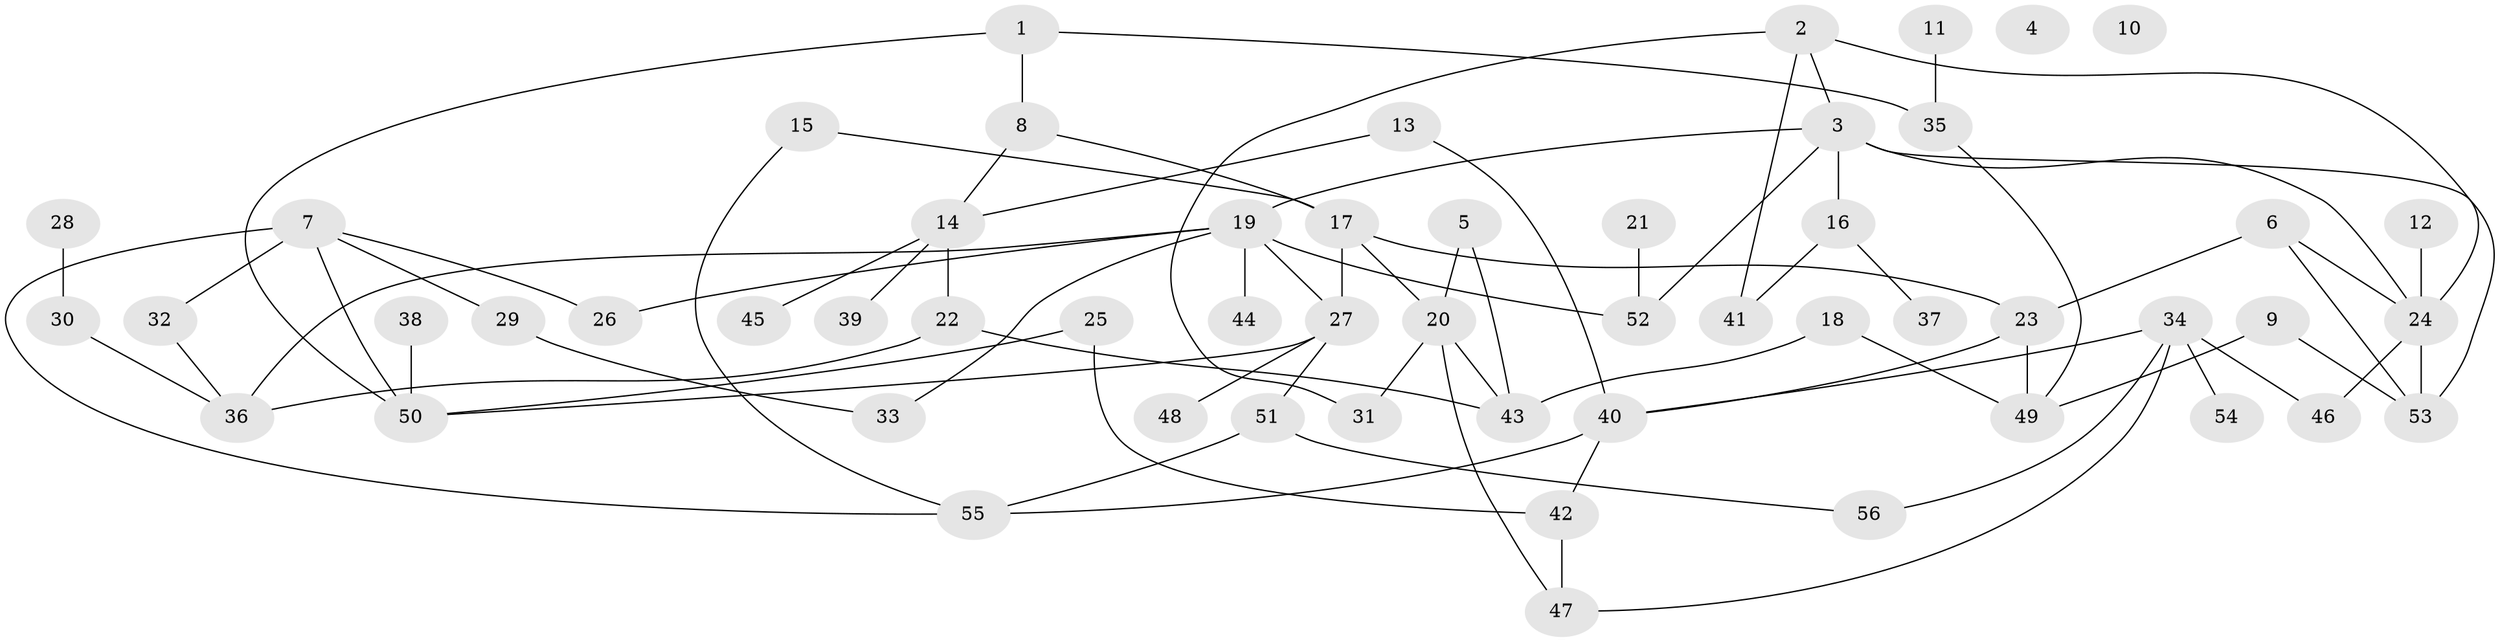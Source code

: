 // coarse degree distribution, {0: 0.06060606060606061, 2: 0.15151515151515152, 1: 0.2727272727272727, 4: 0.18181818181818182, 5: 0.030303030303030304, 7: 0.06060606060606061, 3: 0.18181818181818182, 6: 0.030303030303030304, 8: 0.030303030303030304}
// Generated by graph-tools (version 1.1) at 2025/42/03/04/25 21:42:57]
// undirected, 56 vertices, 79 edges
graph export_dot {
graph [start="1"]
  node [color=gray90,style=filled];
  1;
  2;
  3;
  4;
  5;
  6;
  7;
  8;
  9;
  10;
  11;
  12;
  13;
  14;
  15;
  16;
  17;
  18;
  19;
  20;
  21;
  22;
  23;
  24;
  25;
  26;
  27;
  28;
  29;
  30;
  31;
  32;
  33;
  34;
  35;
  36;
  37;
  38;
  39;
  40;
  41;
  42;
  43;
  44;
  45;
  46;
  47;
  48;
  49;
  50;
  51;
  52;
  53;
  54;
  55;
  56;
  1 -- 8;
  1 -- 35;
  1 -- 50;
  2 -- 3;
  2 -- 24;
  2 -- 31;
  2 -- 41;
  3 -- 16;
  3 -- 19;
  3 -- 24;
  3 -- 52;
  3 -- 53;
  5 -- 20;
  5 -- 43;
  6 -- 23;
  6 -- 24;
  6 -- 53;
  7 -- 26;
  7 -- 29;
  7 -- 32;
  7 -- 50;
  7 -- 55;
  8 -- 14;
  8 -- 17;
  9 -- 49;
  9 -- 53;
  11 -- 35;
  12 -- 24;
  13 -- 14;
  13 -- 40;
  14 -- 22;
  14 -- 39;
  14 -- 45;
  15 -- 17;
  15 -- 55;
  16 -- 37;
  16 -- 41;
  17 -- 20;
  17 -- 23;
  17 -- 27;
  18 -- 43;
  18 -- 49;
  19 -- 26;
  19 -- 27;
  19 -- 33;
  19 -- 36;
  19 -- 44;
  19 -- 52;
  20 -- 31;
  20 -- 43;
  20 -- 47;
  21 -- 52;
  22 -- 36;
  22 -- 43;
  23 -- 40;
  23 -- 49;
  24 -- 46;
  24 -- 53;
  25 -- 42;
  25 -- 50;
  27 -- 48;
  27 -- 50;
  27 -- 51;
  28 -- 30;
  29 -- 33;
  30 -- 36;
  32 -- 36;
  34 -- 40;
  34 -- 46;
  34 -- 47;
  34 -- 54;
  34 -- 56;
  35 -- 49;
  38 -- 50;
  40 -- 42;
  40 -- 55;
  42 -- 47;
  51 -- 55;
  51 -- 56;
}
